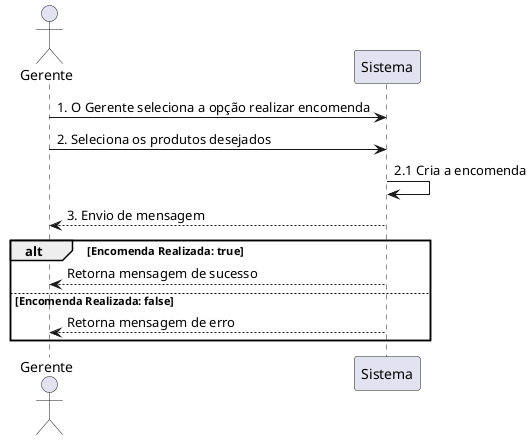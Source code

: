 @startuml
actor Gerente
participant Sistema


Gerente -> Sistema: 1. O Gerente seleciona a opção realizar encomenda
Gerente -> Sistema: 2. Seleciona os produtos desejados
Sistema -> Sistema: 2.1 Cria a encomenda
Sistema --> Gerente: 3. Envio de mensagem

alt Encomenda Realizada: true
     Sistema --> Gerente: Retorna mensagem de sucesso

else Encomenda Realizada: false
     Sistema --> Gerente: Retorna mensagem de erro

end
@enduml